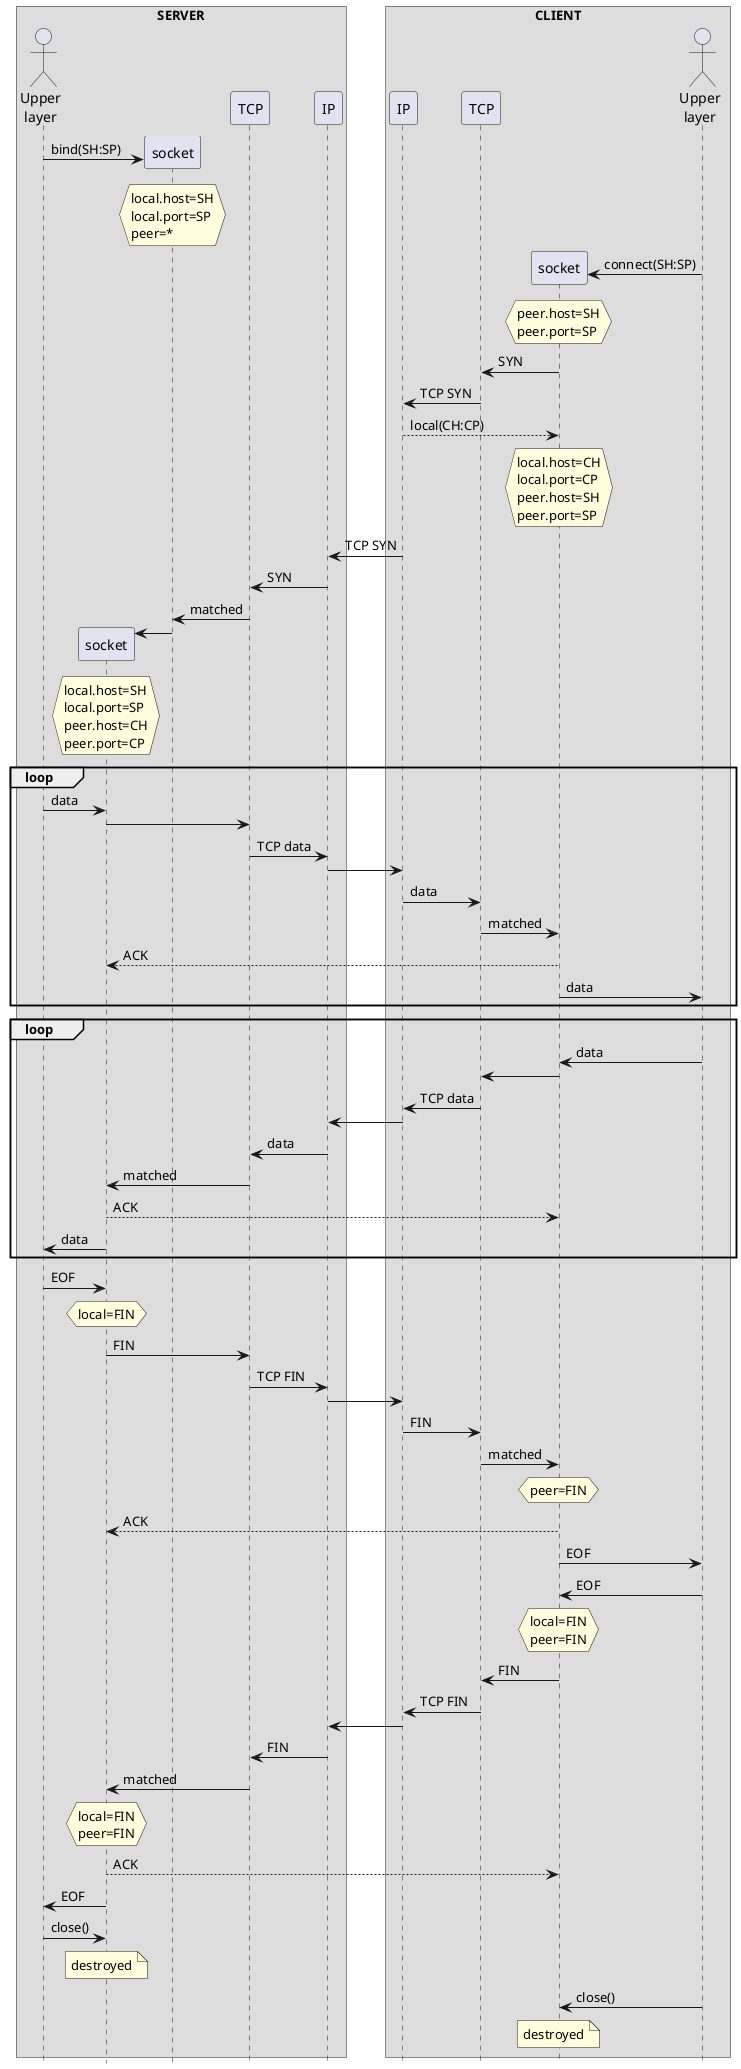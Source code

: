 @startuml

hide footbox

box "SERVER"
actor "Upper\nlayer" as up1
participant "socket" as so1
participant "socket" as listen
participant "TCP" as tcp1
participant "IP" as ip1
end box
box "CLIENT"
participant "IP" as ip2
participant "TCP" as tcp2
participant "socket" as so2
actor "Upper\nlayer" as up2
end box

create listen
up1 -> listen : bind(SH:SP)
hnote over listen : local.host=SH\nlocal.port=SP\npeer=*

create so2
so2 <- up2 : connect(SH:SP)
hnote over so2 : peer.host=SH\npeer.port=SP
tcp2 <- so2 : SYN
ip2 <- tcp2 : TCP SYN
ip2 --> so2 : local(CH:CP)
hnote over so2 : local.host=CH\nlocal.port=CP\npeer.host=SH\npeer.port=SP

ip1 <- ip2 : TCP SYN
tcp1 <- ip1 : SYN
listen <- tcp1 : matched
create so1
so1 <- listen
hnote over so1 : local.host=SH\nlocal.port=SP\npeer.host=CH\npeer.port=CP

loop
up1 -> so1 : data
so1 -> tcp1
tcp1 -> ip1 : TCP data
ip1 -> ip2
ip2 -> tcp2 : data
tcp2 -> so2 : matched
so1 <-- so2 : ACK
so2 -> up2 : data
end

loop
so2 <- up2 : data
tcp2 <- so2
ip2 <- tcp2 : TCP data
ip1 <- ip2
tcp1 <- ip1 : data
so1 <- tcp1 : matched
so1 --> so2 : ACK
up1 <- so1 : data
end

up1 -> so1 : EOF
hnote over so1 : local=FIN
so1 -> tcp1 : FIN
tcp1 -> ip1 : TCP FIN
ip1 -> ip2
ip2 -> tcp2 : FIN
tcp2 -> so2 : matched
hnote over so2 : peer=FIN
so1 <-- so2: ACK
so2 -> up2 : EOF

so2 <- up2 : EOF
hnote over so2 : local=FIN\npeer=FIN
tcp2 <- so2 : FIN
ip2 <- tcp2 : TCP FIN
ip1 <- ip2
tcp1 <- ip1 : FIN
so1 <- tcp1 : matched
hnote over so1 : local=FIN\npeer=FIN
so1 --> so2 : ACK
up1 <- so1: EOF

up1 -> so1 : close()
note over so1 : destroyed

up2 -> so2 : close()
note over so2 : destroyed

@enduml
